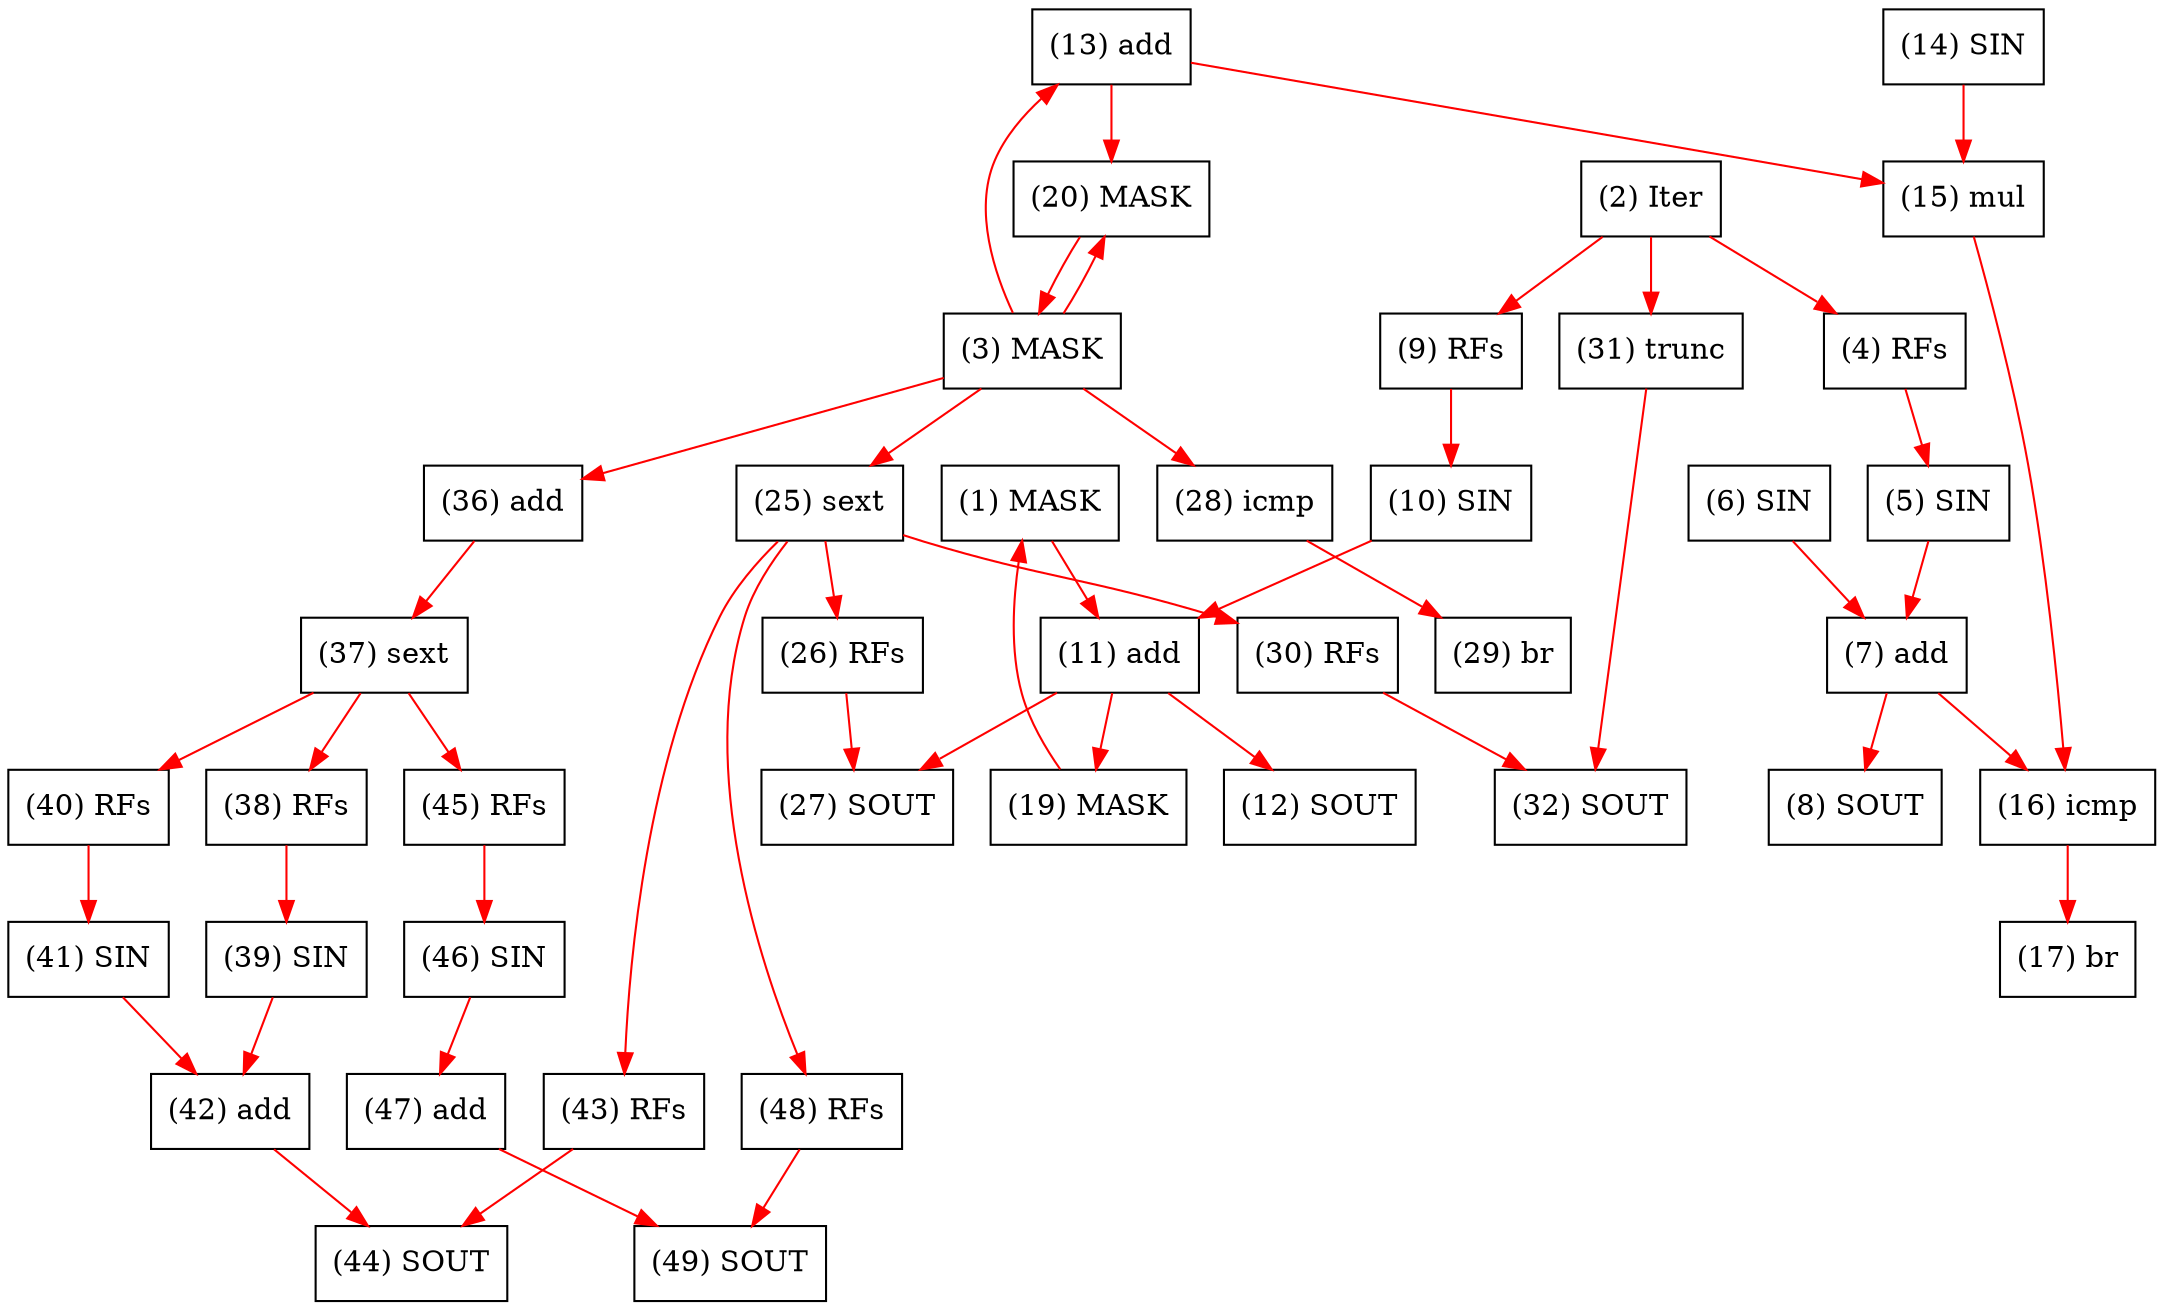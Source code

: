 digraph "DFG for'kernel' function" {
	Node1MASK[shape=record, label="(1) MASK"];
	Node2Iter[shape=record, label="(2) Iter"];
	Node3MASK[shape=record, label="(3) MASK"];
	Node4RFs[shape=record, label="(4) RFs"];
	Node5SIN[shape=record, label="(5) SIN"];
	Node6SIN[shape=record, label="(6) SIN"];
	Node7add[shape=record, label="(7) add"];
	Node8SOUT[shape=record, label="(8) SOUT"];
	Node9RFs[shape=record, label="(9) RFs"];
	Node10SIN[shape=record, label="(10) SIN"];
	Node11add[shape=record, label="(11) add"];
	Node12SOUT[shape=record, label="(12) SOUT"];
	Node13add[shape=record, label="(13) add"];
	Node14SIN[shape=record, label="(14) SIN"];
	Node15mul[shape=record, label="(15) mul"];
	Node16icmp[shape=record, label="(16) icmp"];
	Node17br[shape=record, label="(17) br"];
	Node19MASK[shape=record, label="(19) MASK"];
	Node20MASK[shape=record, label="(20) MASK"];
	Node25sext[shape=record, label="(25) sext"];
	Node26RFs[shape=record, label="(26) RFs"];
	Node27SOUT[shape=record, label="(27) SOUT"];
	Node28icmp[shape=record, label="(28) icmp"];
	Node29br[shape=record, label="(29) br"];
	Node30RFs[shape=record, label="(30) RFs"];
	Node31trunc[shape=record, label="(31) trunc"];
	Node32SOUT[shape=record, label="(32) SOUT"];
	Node36add[shape=record, label="(36) add"];
	Node37sext[shape=record, label="(37) sext"];
	Node38RFs[shape=record, label="(38) RFs"];
	Node39SIN[shape=record, label="(39) SIN"];
	Node40RFs[shape=record, label="(40) RFs"];
	Node41SIN[shape=record, label="(41) SIN"];
	Node42add[shape=record, label="(42) add"];
	Node43RFs[shape=record, label="(43) RFs"];
	Node44SOUT[shape=record, label="(44) SOUT"];
	Node45RFs[shape=record, label="(45) RFs"];
	Node46SIN[shape=record, label="(46) SIN"];
	Node47add[shape=record, label="(47) add"];
	Node48RFs[shape=record, label="(48) RFs"];
	Node49SOUT[shape=record, label="(49) SOUT"];
edge [color=red]
	Node19MASK -> Node1MASK
	Node20MASK -> Node3MASK
	Node2Iter -> Node4RFs
	Node4RFs -> Node5SIN
	Node6SIN -> Node7add
	Node5SIN -> Node7add
	Node7add -> Node8SOUT
	Node2Iter -> Node9RFs
	Node9RFs -> Node10SIN
	Node1MASK -> Node11add
	Node10SIN -> Node11add
	Node11add -> Node12SOUT
	Node3MASK -> Node13add
	Node14SIN -> Node15mul
	Node13add -> Node15mul
	Node7add -> Node16icmp
	Node15mul -> Node16icmp
	Node16icmp -> Node17br
	Node11add -> Node19MASK
	Node13add -> Node20MASK
	Node3MASK -> Node20MASK
	Node3MASK -> Node25sext
	Node25sext -> Node26RFs
	Node11add -> Node27SOUT
	Node26RFs -> Node27SOUT
	Node3MASK -> Node28icmp
	Node28icmp -> Node29br
	Node25sext -> Node30RFs
	Node2Iter -> Node31trunc
	Node31trunc -> Node32SOUT
	Node30RFs -> Node32SOUT
	Node3MASK -> Node36add
	Node36add -> Node37sext
	Node37sext -> Node38RFs
	Node38RFs -> Node39SIN
	Node37sext -> Node40RFs
	Node40RFs -> Node41SIN
	Node41SIN -> Node42add
	Node39SIN -> Node42add
	Node25sext -> Node43RFs
	Node42add -> Node44SOUT
	Node43RFs -> Node44SOUT
	Node37sext -> Node45RFs
	Node45RFs -> Node46SIN
	Node46SIN -> Node47add
	Node25sext -> Node48RFs
	Node47add -> Node49SOUT
	Node48RFs -> Node49SOUT
}
